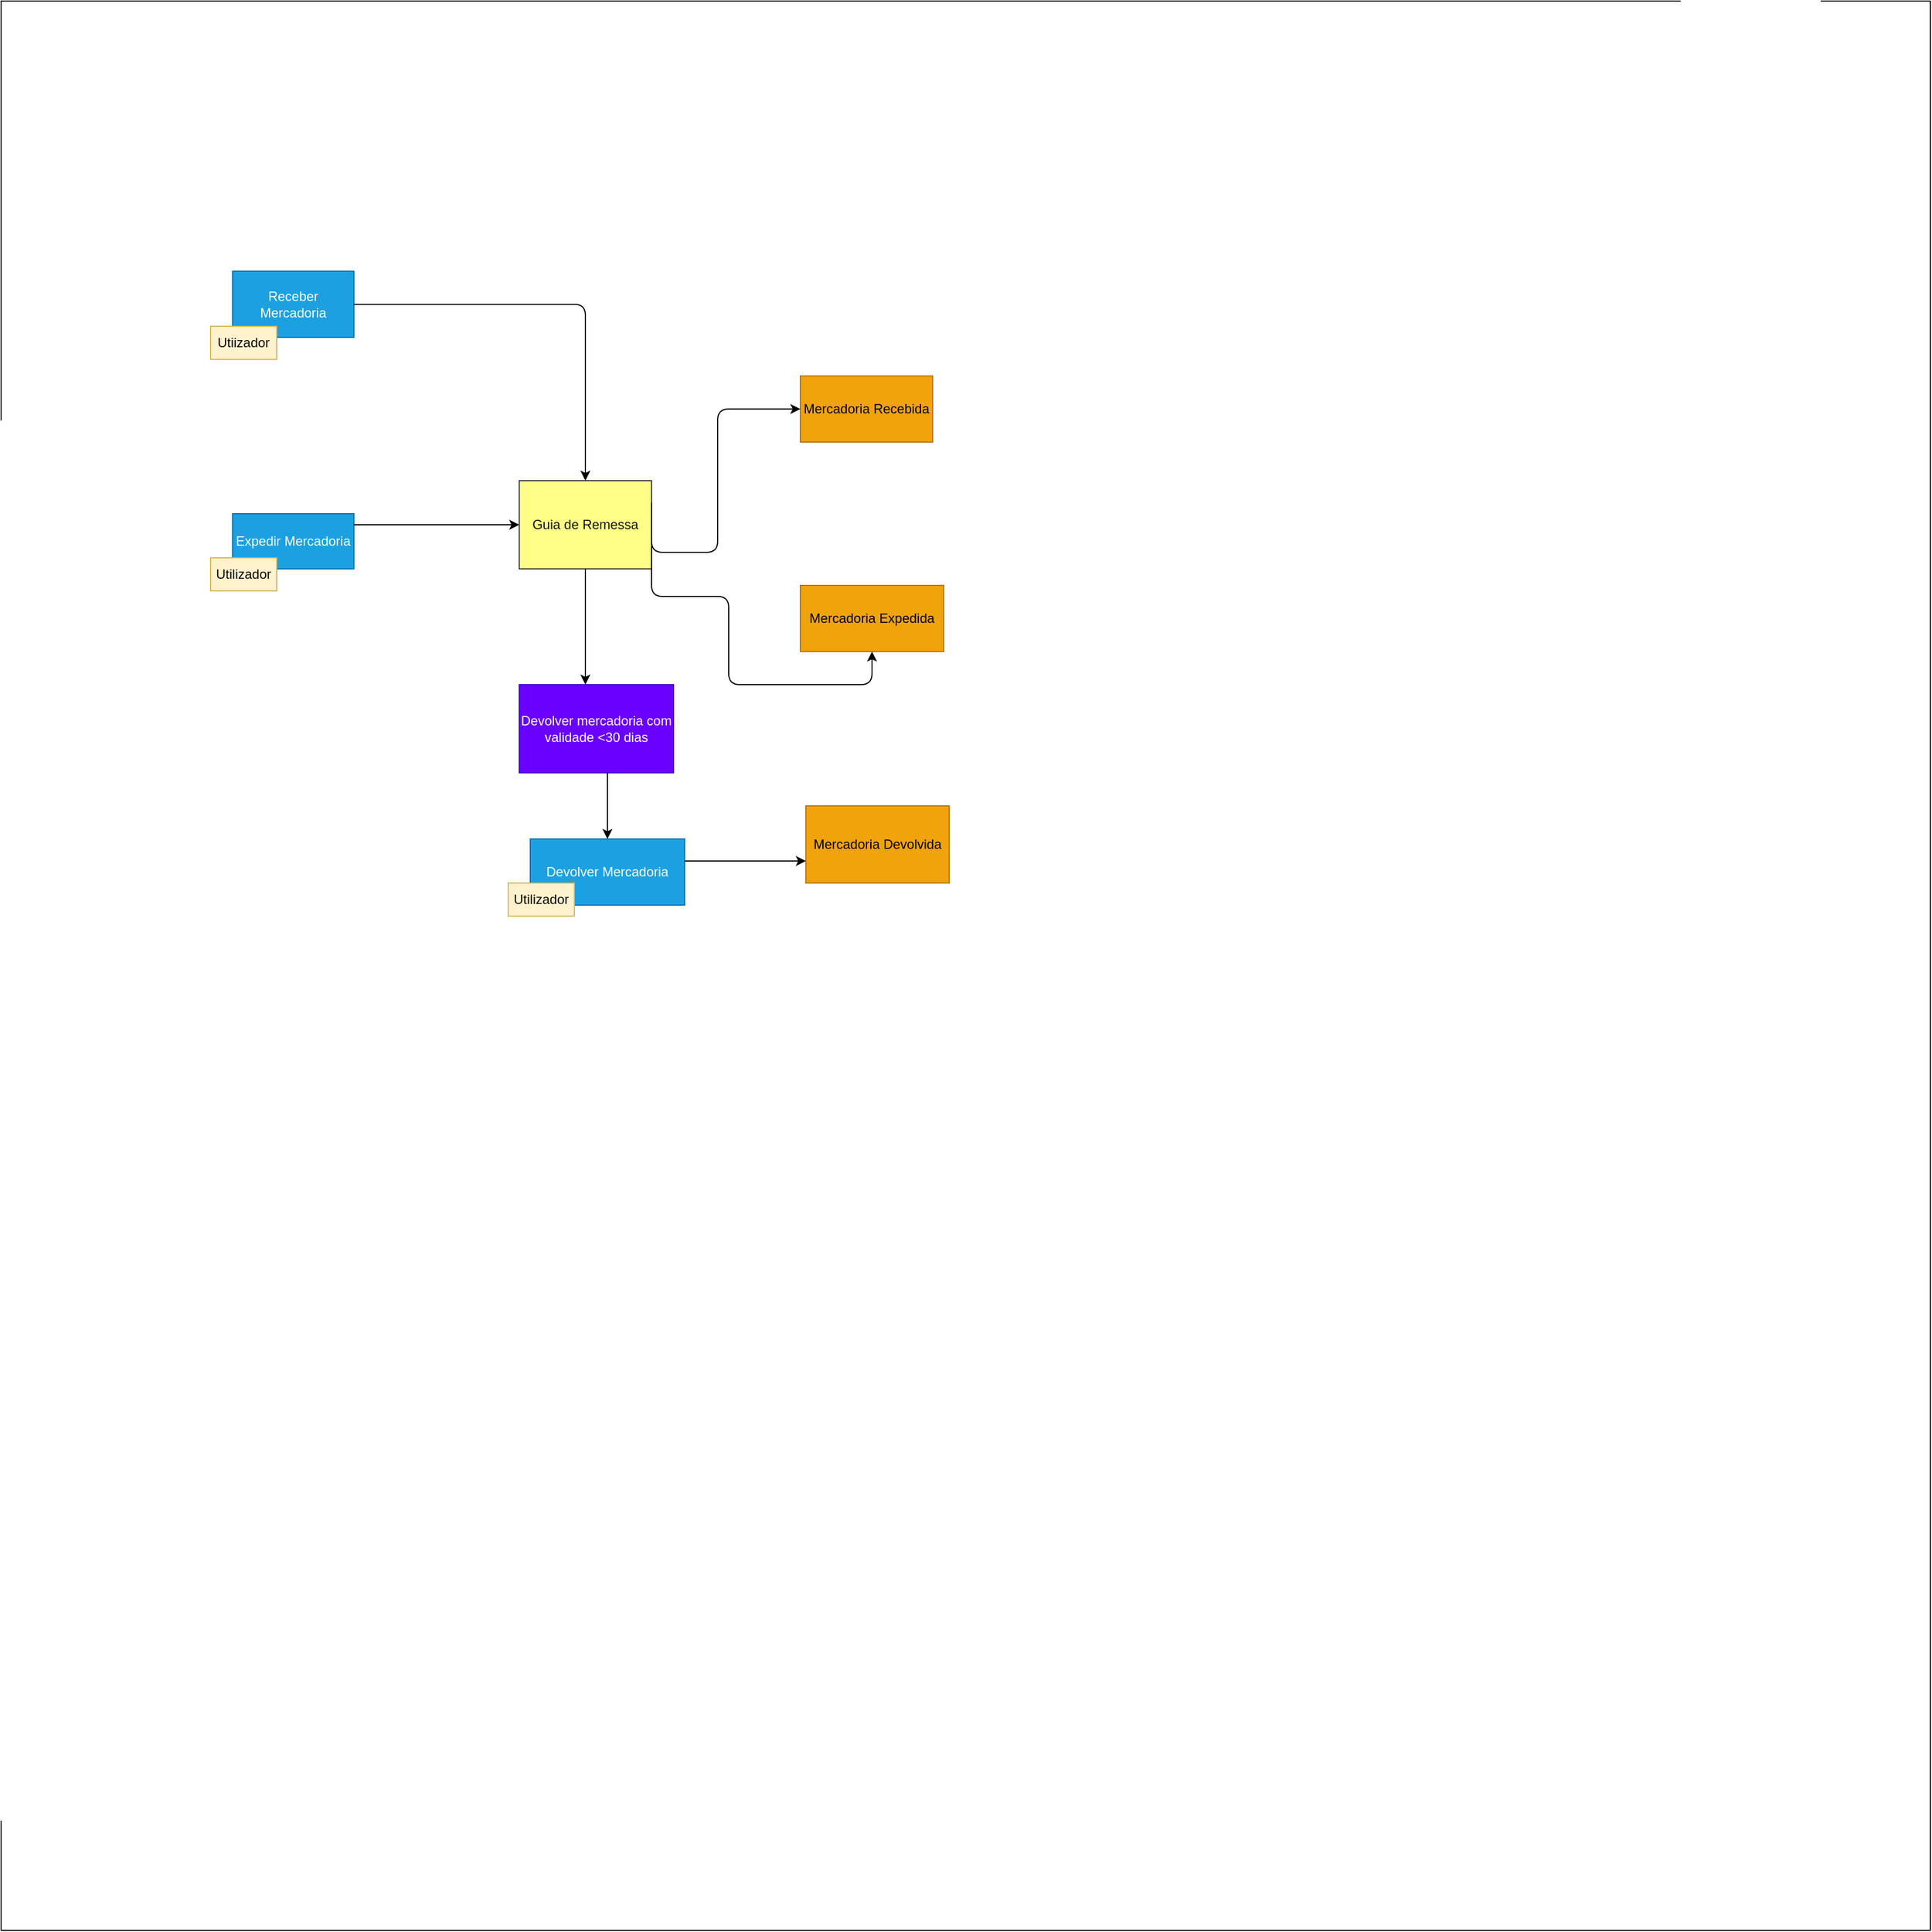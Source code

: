 <mxfile>
    <diagram id="ywwP6c4tokRCVMQ7xgE5" name="Page-1">
        <mxGraphModel dx="3295" dy="1898" grid="1" gridSize="10" guides="1" tooltips="1" connect="1" arrows="1" fold="1" page="1" pageScale="1" pageWidth="850" pageHeight="1100" math="0" shadow="0">
            <root>
                <mxCell id="0"/>
                <mxCell id="1" parent="0"/>
                <mxCell id="119" value="" style="whiteSpace=wrap;html=1;aspect=fixed;container=1;" parent="1" vertex="1">
                    <mxGeometry x="-1020" y="-370" width="1750" height="1750" as="geometry"/>
                </mxCell>
                <mxCell id="5" value="Mercadoria Devolvida" style="rounded=0;whiteSpace=wrap;html=1;fillColor=#f0a30a;fontColor=#000000;strokeColor=#BD7000;" parent="119" vertex="1">
                    <mxGeometry x="730" y="730" width="130" height="70" as="geometry"/>
                </mxCell>
                <mxCell id="16" value="Devolver Mercadoria" style="rounded=0;whiteSpace=wrap;html=1;fillColor=#1ba1e2;fontColor=#ffffff;strokeColor=#006EAF;" parent="119" vertex="1">
                    <mxGeometry x="480" y="760" width="140" height="60" as="geometry"/>
                </mxCell>
                <mxCell id="140" style="edgeStyle=orthogonalEdgeStyle;html=1;" edge="1" parent="119" source="16" target="5">
                    <mxGeometry relative="1" as="geometry">
                        <Array as="points">
                            <mxPoint x="640" y="780"/>
                            <mxPoint x="640" y="780"/>
                        </Array>
                    </mxGeometry>
                </mxCell>
                <mxCell id="10" value="Expedir Mercadoria" style="rounded=0;whiteSpace=wrap;html=1;fillColor=#1ba1e2;strokeColor=#006EAF;fontColor=#ffffff;" parent="119" vertex="1">
                    <mxGeometry x="210" y="465" width="110" height="50" as="geometry"/>
                </mxCell>
                <mxCell id="23" value="&lt;font color=&quot;#111311&quot;&gt;Guia de Remessa&lt;/font&gt;" style="rounded=0;whiteSpace=wrap;html=1;fillColor=#ffff88;strokeColor=#36393d;" parent="119" vertex="1">
                    <mxGeometry x="470" y="435" width="120" height="80" as="geometry"/>
                </mxCell>
                <mxCell id="141" style="edgeStyle=orthogonalEdgeStyle;html=1;entryX=0;entryY=0.5;entryDx=0;entryDy=0;" edge="1" parent="119" source="10" target="23">
                    <mxGeometry relative="1" as="geometry">
                        <Array as="points">
                            <mxPoint x="390" y="475"/>
                            <mxPoint x="390" y="475"/>
                        </Array>
                    </mxGeometry>
                </mxCell>
                <mxCell id="15" value="Receber Mercadoria" style="rounded=0;whiteSpace=wrap;html=1;fillColor=#1ba1e2;fontColor=#ffffff;strokeColor=#006EAF;" parent="119" vertex="1">
                    <mxGeometry x="210" y="245" width="110" height="60" as="geometry"/>
                </mxCell>
                <mxCell id="155" style="edgeStyle=orthogonalEdgeStyle;html=1;exitX=1;exitY=0.5;exitDx=0;exitDy=0;" edge="1" parent="119" source="15" target="23">
                    <mxGeometry relative="1" as="geometry"/>
                </mxCell>
                <mxCell id="112" value="&lt;font color=&quot;#0e0707&quot;&gt;Utiizador&lt;/font&gt;" style="rounded=0;whiteSpace=wrap;html=1;fillColor=#fff2cc;strokeColor=#d6b656;" parent="119" vertex="1">
                    <mxGeometry x="190" y="295" width="60" height="30" as="geometry"/>
                </mxCell>
                <mxCell id="118" value="&lt;font color=&quot;#0e0707&quot;&gt;Utilizador&lt;/font&gt;" style="rounded=0;whiteSpace=wrap;html=1;fillColor=#fff2cc;strokeColor=#d6b656;" parent="119" vertex="1">
                    <mxGeometry x="190" y="505" width="60" height="30" as="geometry"/>
                </mxCell>
                <mxCell id="115" value="&lt;font color=&quot;#0e0707&quot;&gt;Utilizador&lt;/font&gt;" style="rounded=0;whiteSpace=wrap;html=1;fillColor=#fff2cc;strokeColor=#d6b656;" parent="119" vertex="1">
                    <mxGeometry x="460" y="800" width="60" height="30" as="geometry"/>
                </mxCell>
                <mxCell id="17" value="Devolver mercadoria com validade &amp;lt;30 dias" style="rounded=0;whiteSpace=wrap;html=1;fillColor=#6a00ff;fontColor=#ffffff;strokeColor=#3700CC;" parent="119" vertex="1">
                    <mxGeometry x="470" y="620" width="140" height="80" as="geometry"/>
                </mxCell>
                <mxCell id="134" value="" style="edgeStyle=orthogonalEdgeStyle;html=1;" edge="1" parent="119" source="23" target="17">
                    <mxGeometry relative="1" as="geometry">
                        <Array as="points">
                            <mxPoint x="530" y="600"/>
                            <mxPoint x="530" y="600"/>
                        </Array>
                    </mxGeometry>
                </mxCell>
                <mxCell id="138" style="edgeStyle=orthogonalEdgeStyle;html=1;entryX=0.5;entryY=0;entryDx=0;entryDy=0;" edge="1" parent="119" source="17" target="16">
                    <mxGeometry relative="1" as="geometry">
                        <Array as="points">
                            <mxPoint x="560" y="700"/>
                            <mxPoint x="560" y="700"/>
                        </Array>
                    </mxGeometry>
                </mxCell>
                <mxCell id="2" value="Mercadoria Recebida" style="rounded=0;whiteSpace=wrap;html=1;fillColor=#f0a30a;fontColor=#000000;strokeColor=#BD7000;" parent="1" vertex="1">
                    <mxGeometry x="-295" y="-30" width="120" height="60" as="geometry"/>
                </mxCell>
                <mxCell id="3" value="Mercadoria Expedida" style="rounded=0;whiteSpace=wrap;html=1;fillColor=#f0a30a;fontColor=#000000;strokeColor=#BD7000;" parent="1" vertex="1">
                    <mxGeometry x="-295" y="160" width="130" height="60" as="geometry"/>
                </mxCell>
                <mxCell id="158" style="edgeStyle=orthogonalEdgeStyle;html=1;exitX=1;exitY=0.25;exitDx=0;exitDy=0;" edge="1" parent="1" source="23" target="2">
                    <mxGeometry relative="1" as="geometry">
                        <Array as="points">
                            <mxPoint x="-370" y="130"/>
                            <mxPoint x="-370"/>
                        </Array>
                    </mxGeometry>
                </mxCell>
                <mxCell id="162" style="edgeStyle=orthogonalEdgeStyle;html=1;exitX=1;exitY=0.75;exitDx=0;exitDy=0;" edge="1" parent="1" source="23" target="3">
                    <mxGeometry relative="1" as="geometry">
                        <Array as="points">
                            <mxPoint x="-360" y="170"/>
                            <mxPoint x="-360" y="250"/>
                            <mxPoint x="-230" y="250"/>
                        </Array>
                    </mxGeometry>
                </mxCell>
            </root>
        </mxGraphModel>
    </diagram>
</mxfile>